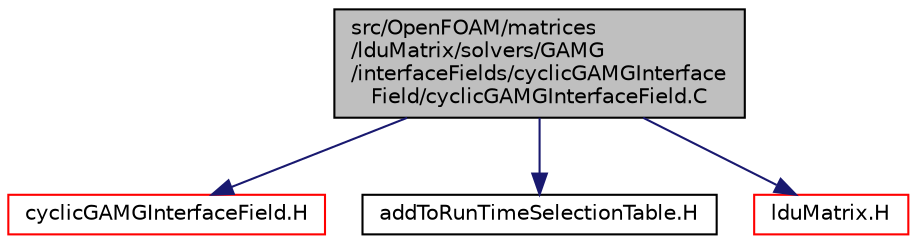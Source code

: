 digraph "src/OpenFOAM/matrices/lduMatrix/solvers/GAMG/interfaceFields/cyclicGAMGInterfaceField/cyclicGAMGInterfaceField.C"
{
  bgcolor="transparent";
  edge [fontname="Helvetica",fontsize="10",labelfontname="Helvetica",labelfontsize="10"];
  node [fontname="Helvetica",fontsize="10",shape=record];
  Node0 [label="src/OpenFOAM/matrices\l/lduMatrix/solvers/GAMG\l/interfaceFields/cyclicGAMGInterface\lField/cyclicGAMGInterfaceField.C",height=0.2,width=0.4,color="black", fillcolor="grey75", style="filled", fontcolor="black"];
  Node0 -> Node1 [color="midnightblue",fontsize="10",style="solid",fontname="Helvetica"];
  Node1 [label="cyclicGAMGInterfaceField.H",height=0.2,width=0.4,color="red",URL="$a11513.html"];
  Node0 -> Node159 [color="midnightblue",fontsize="10",style="solid",fontname="Helvetica"];
  Node159 [label="addToRunTimeSelectionTable.H",height=0.2,width=0.4,color="black",URL="$a09989.html",tooltip="Macros for easy insertion into run-time selection tables. "];
  Node0 -> Node160 [color="midnightblue",fontsize="10",style="solid",fontname="Helvetica"];
  Node160 [label="lduMatrix.H",height=0.2,width=0.4,color="red",URL="$a11309.html"];
}
